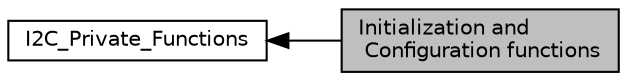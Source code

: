 digraph "Initialization and Configuration functions"
{
  edge [fontname="Helvetica",fontsize="10",labelfontname="Helvetica",labelfontsize="10"];
  node [fontname="Helvetica",fontsize="10",shape=record];
  rankdir=LR;
  Node1 [label="I2C_Private_Functions",height=0.2,width=0.4,color="black", fillcolor="white", style="filled",URL="$group___i2_c___private___functions.html"];
  Node0 [label="Initialization and\l Configuration functions",height=0.2,width=0.4,color="black", fillcolor="grey75", style="filled", fontcolor="black"];
  Node1->Node0 [shape=plaintext, dir="back", style="solid"];
}
